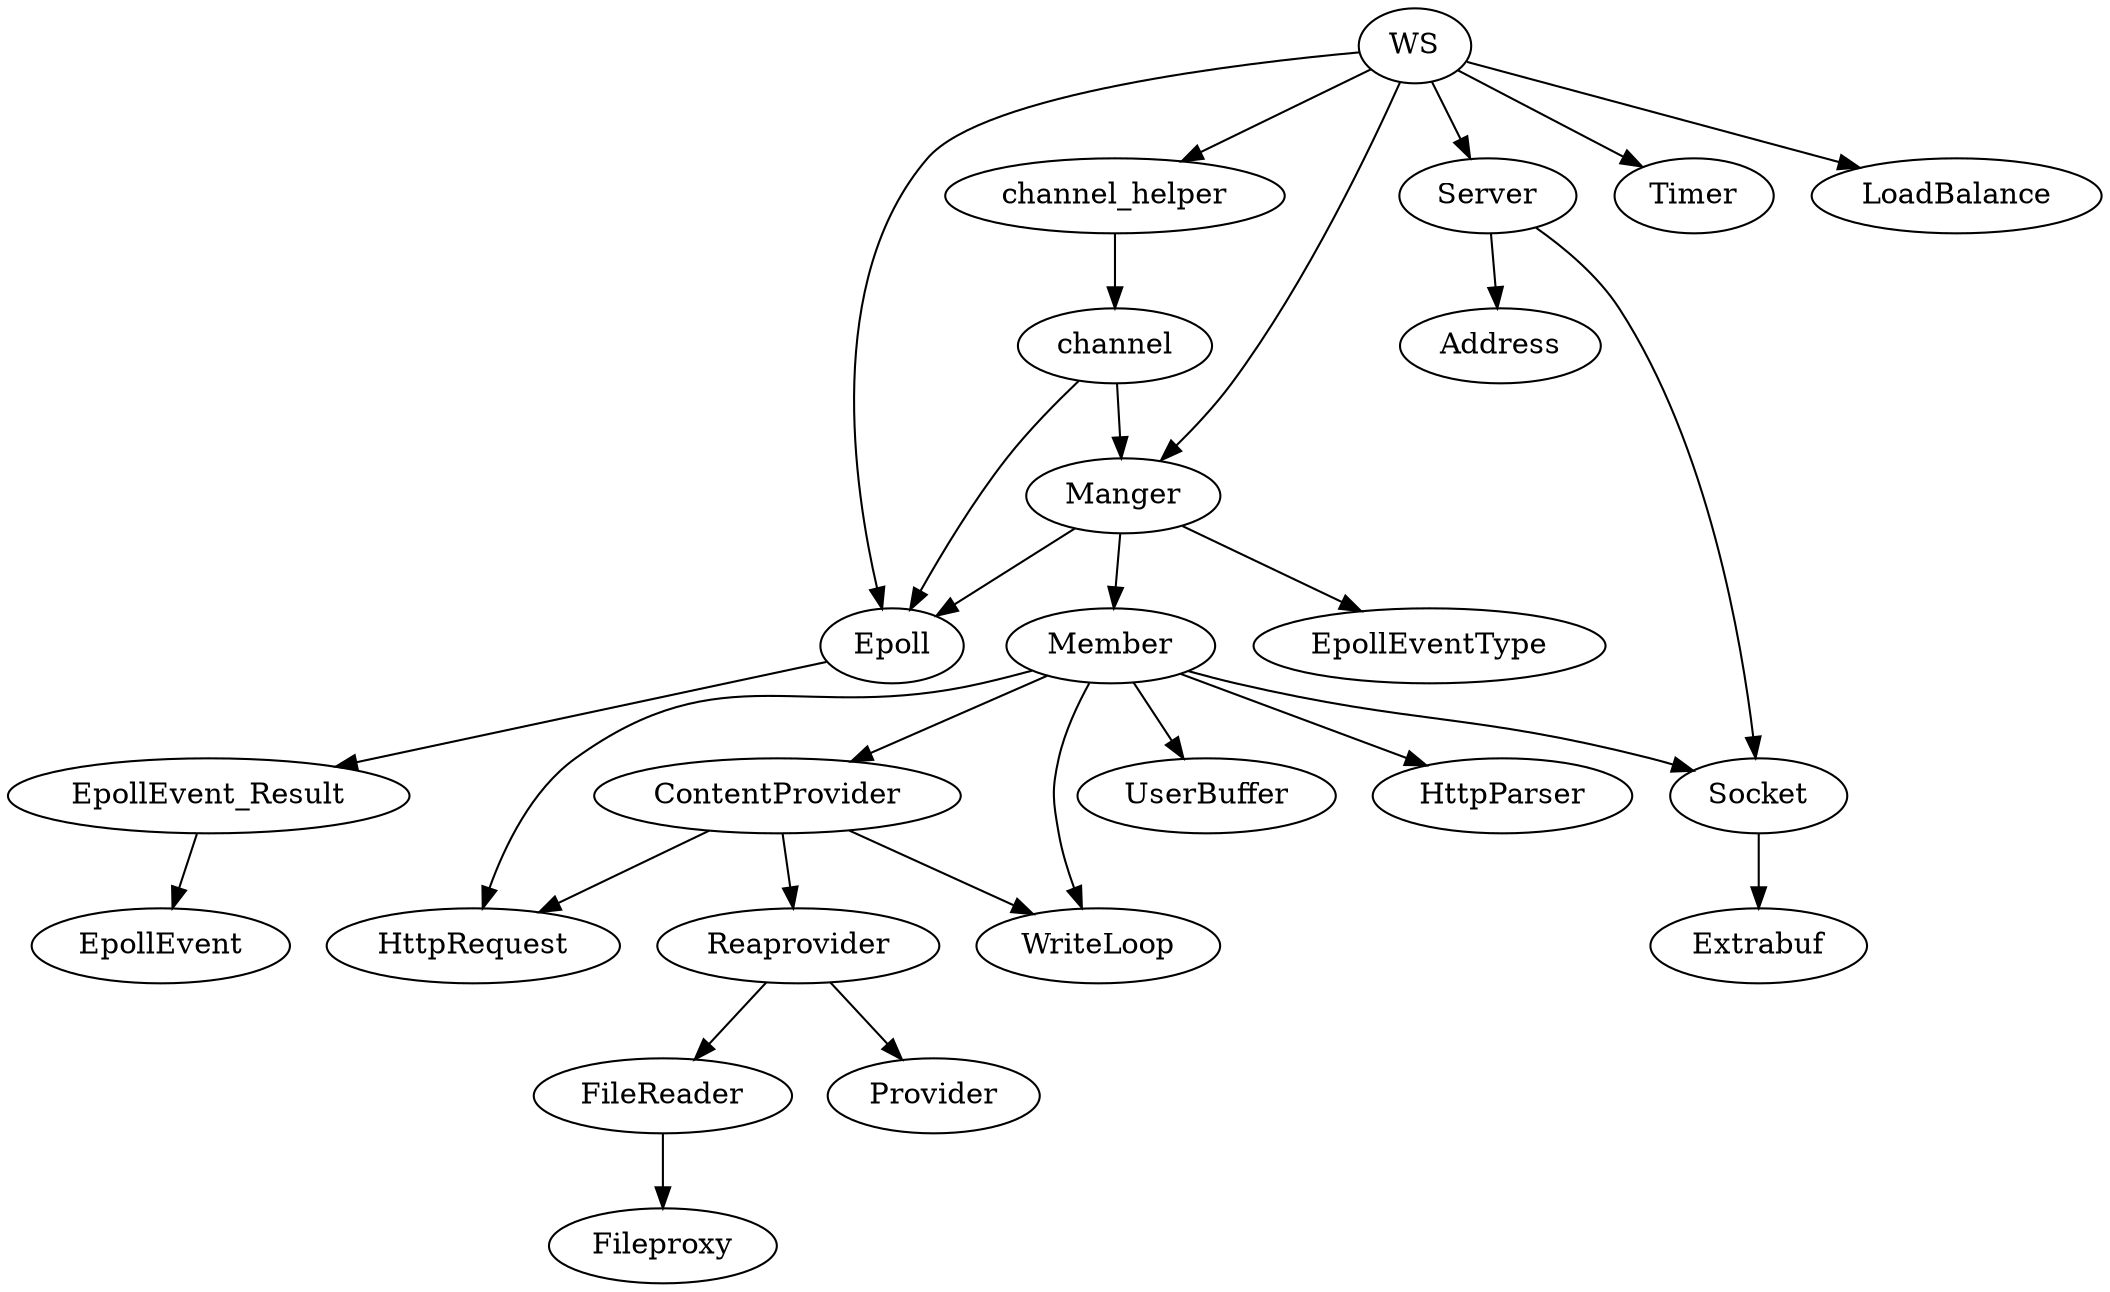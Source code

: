 digraph config{
    WS -> {channel_helper, Server,Manger,Epoll, Timer, LoadBalance}
    channel_helper -> {channel, channel, channel}
    channel -> {Manger,Epoll}
    Epoll -> {EpollEvent_Result}
    EpollEvent_Result -> {EpollEvent}
    Server ->{Socket,Address}
    Socket -> {Extrabuf}
    Manger -> {Member,Epoll,EpollEventType}
    Member -> {HttpParser,HttpRequest,Socket,WriteLoop,ContentProvider,UserBuffer}
    ContentProvider -> {Reaprovider,HttpRequest,WriteLoop}
    Reaprovider -> {FileReader,Provider}
    FileReader -> {Fileproxy}
}